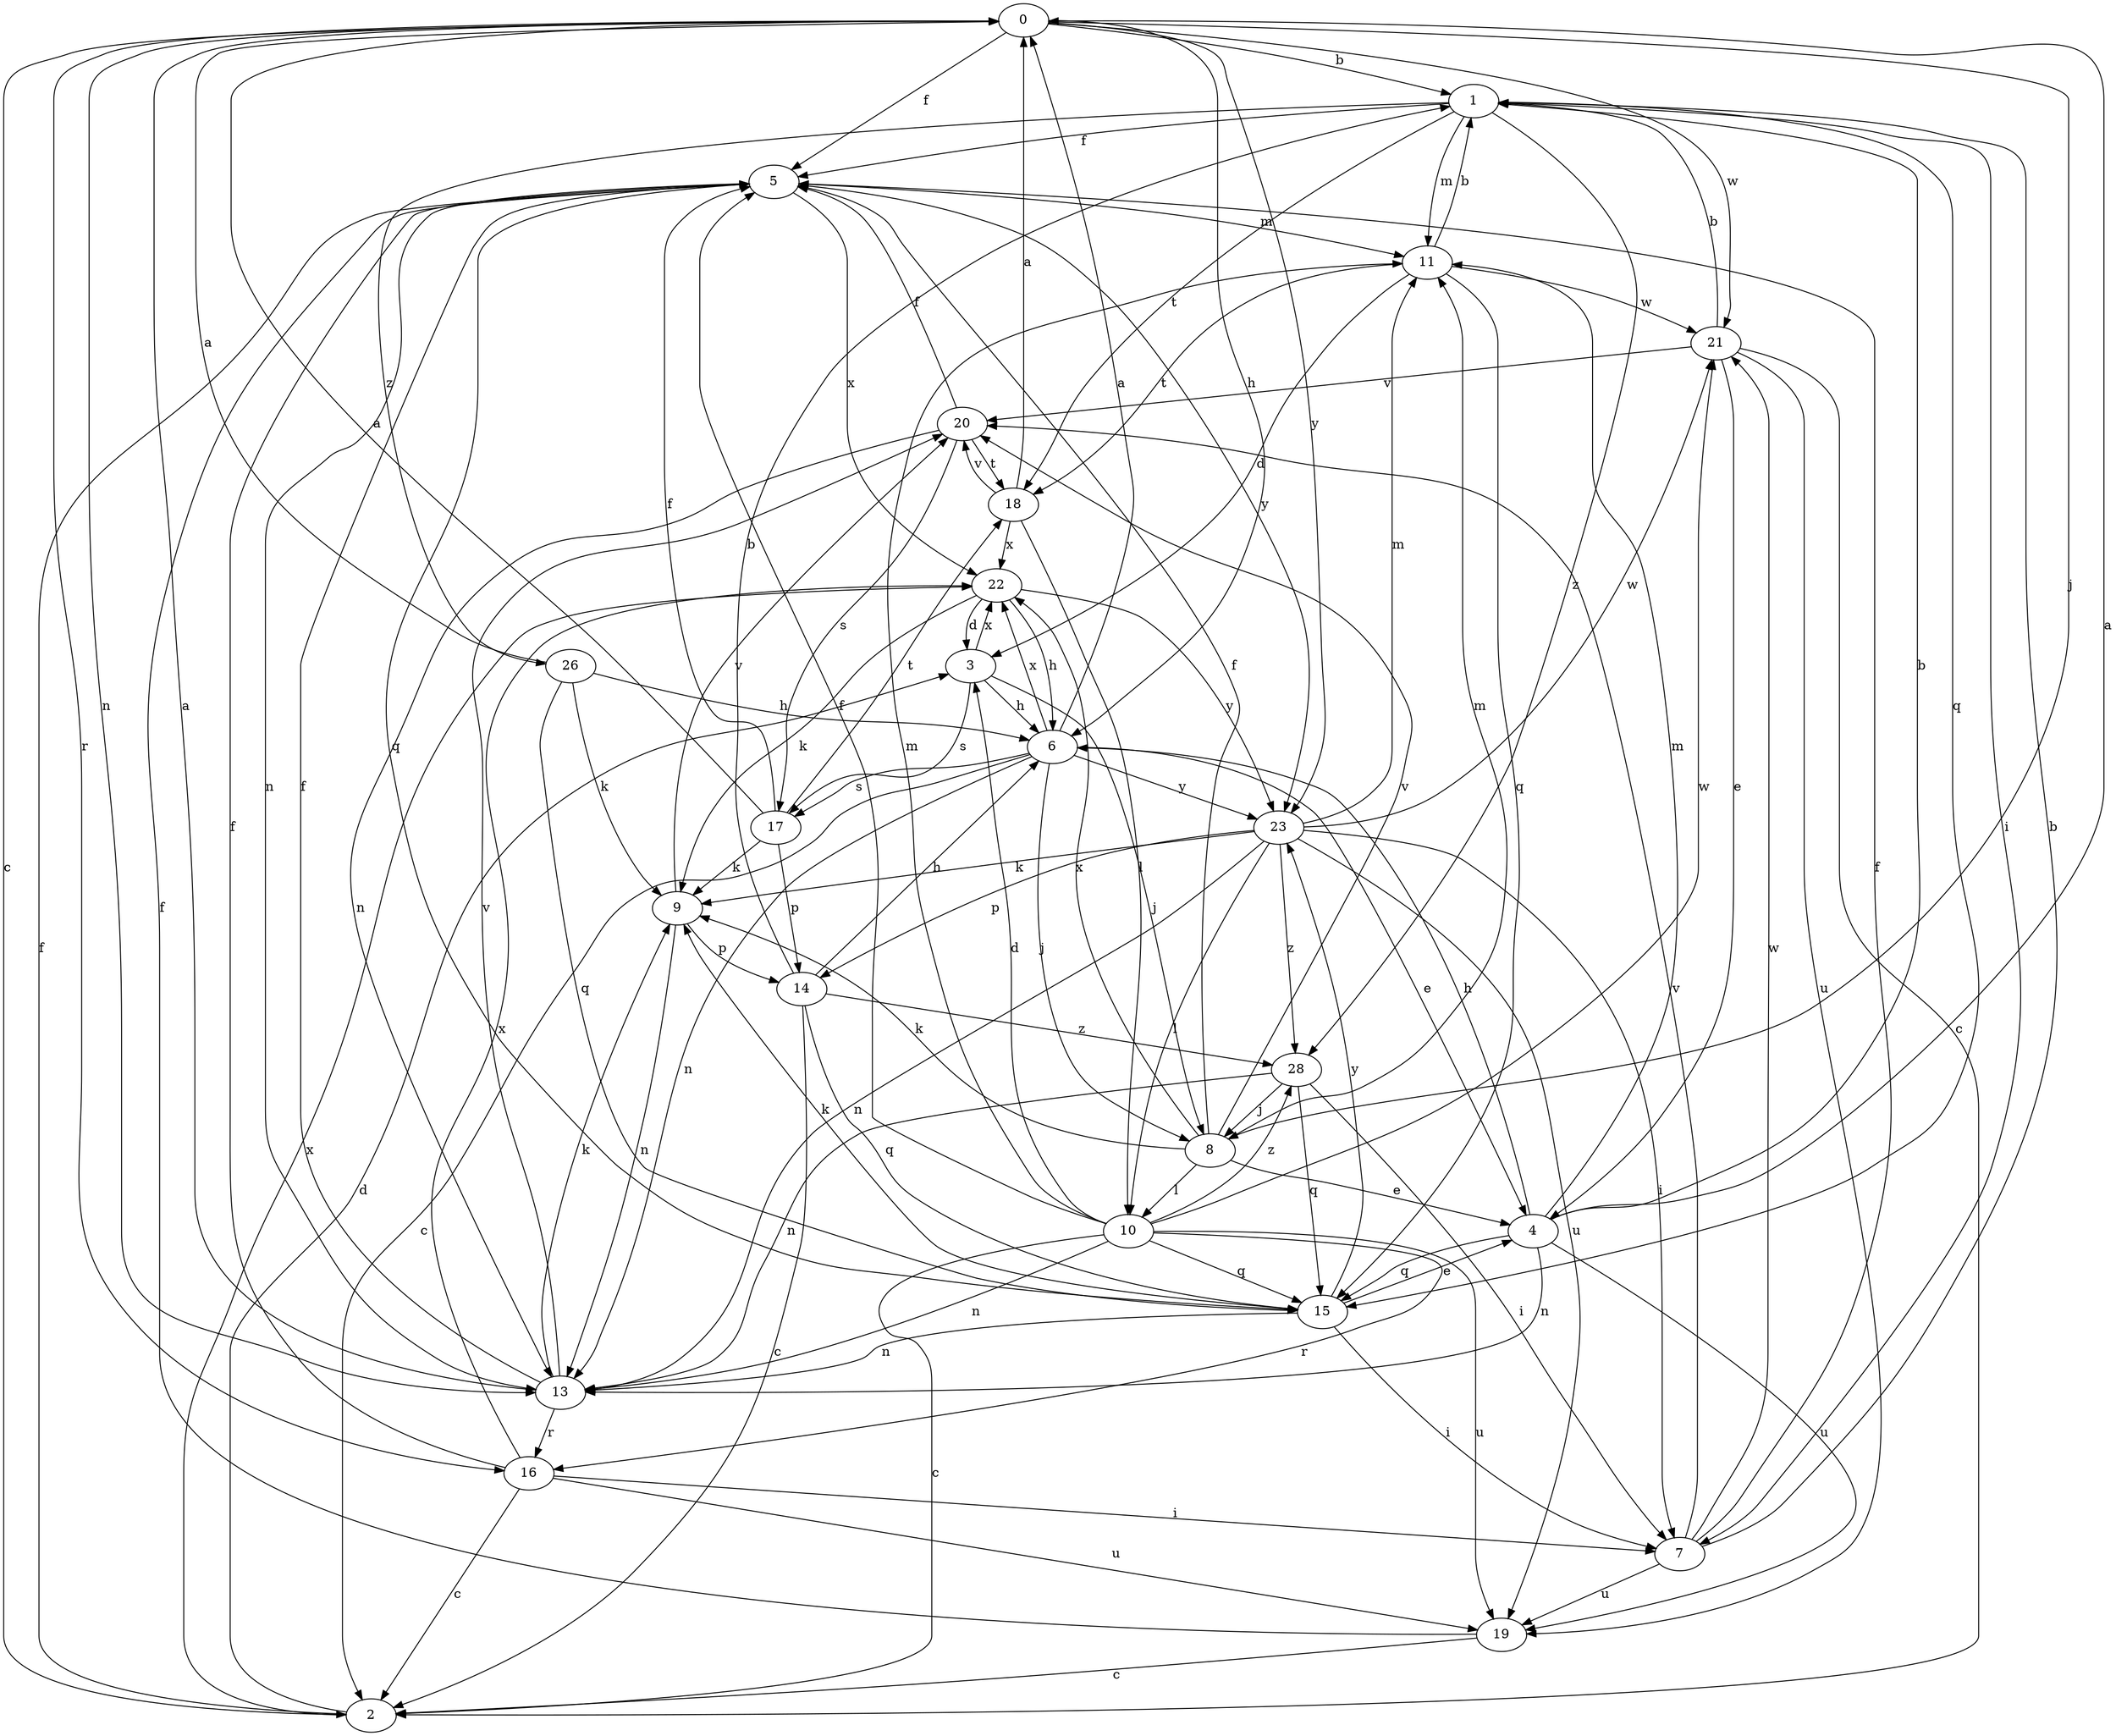 strict digraph  {
0;
1;
2;
3;
4;
5;
6;
7;
8;
9;
10;
11;
13;
14;
15;
16;
17;
18;
19;
20;
21;
22;
23;
26;
28;
0 -> 1  [label=b];
0 -> 2  [label=c];
0 -> 5  [label=f];
0 -> 6  [label=h];
0 -> 8  [label=j];
0 -> 13  [label=n];
0 -> 16  [label=r];
0 -> 21  [label=w];
0 -> 23  [label=y];
1 -> 5  [label=f];
1 -> 7  [label=i];
1 -> 11  [label=m];
1 -> 15  [label=q];
1 -> 18  [label=t];
1 -> 26  [label=z];
1 -> 28  [label=z];
2 -> 3  [label=d];
2 -> 5  [label=f];
2 -> 22  [label=x];
3 -> 6  [label=h];
3 -> 8  [label=j];
3 -> 17  [label=s];
3 -> 22  [label=x];
4 -> 0  [label=a];
4 -> 1  [label=b];
4 -> 6  [label=h];
4 -> 11  [label=m];
4 -> 13  [label=n];
4 -> 15  [label=q];
4 -> 19  [label=u];
5 -> 11  [label=m];
5 -> 13  [label=n];
5 -> 15  [label=q];
5 -> 22  [label=x];
5 -> 23  [label=y];
6 -> 0  [label=a];
6 -> 2  [label=c];
6 -> 4  [label=e];
6 -> 8  [label=j];
6 -> 13  [label=n];
6 -> 17  [label=s];
6 -> 22  [label=x];
6 -> 23  [label=y];
7 -> 1  [label=b];
7 -> 5  [label=f];
7 -> 19  [label=u];
7 -> 20  [label=v];
7 -> 21  [label=w];
8 -> 4  [label=e];
8 -> 5  [label=f];
8 -> 9  [label=k];
8 -> 10  [label=l];
8 -> 11  [label=m];
8 -> 20  [label=v];
8 -> 22  [label=x];
9 -> 13  [label=n];
9 -> 14  [label=p];
9 -> 20  [label=v];
10 -> 2  [label=c];
10 -> 3  [label=d];
10 -> 5  [label=f];
10 -> 11  [label=m];
10 -> 13  [label=n];
10 -> 15  [label=q];
10 -> 16  [label=r];
10 -> 19  [label=u];
10 -> 21  [label=w];
10 -> 28  [label=z];
11 -> 1  [label=b];
11 -> 3  [label=d];
11 -> 15  [label=q];
11 -> 18  [label=t];
11 -> 21  [label=w];
13 -> 0  [label=a];
13 -> 5  [label=f];
13 -> 9  [label=k];
13 -> 16  [label=r];
13 -> 20  [label=v];
14 -> 1  [label=b];
14 -> 2  [label=c];
14 -> 6  [label=h];
14 -> 15  [label=q];
14 -> 28  [label=z];
15 -> 4  [label=e];
15 -> 7  [label=i];
15 -> 9  [label=k];
15 -> 13  [label=n];
15 -> 23  [label=y];
16 -> 2  [label=c];
16 -> 5  [label=f];
16 -> 7  [label=i];
16 -> 19  [label=u];
16 -> 22  [label=x];
17 -> 0  [label=a];
17 -> 5  [label=f];
17 -> 9  [label=k];
17 -> 14  [label=p];
17 -> 18  [label=t];
18 -> 0  [label=a];
18 -> 10  [label=l];
18 -> 20  [label=v];
18 -> 22  [label=x];
19 -> 2  [label=c];
19 -> 5  [label=f];
20 -> 5  [label=f];
20 -> 13  [label=n];
20 -> 17  [label=s];
20 -> 18  [label=t];
21 -> 1  [label=b];
21 -> 2  [label=c];
21 -> 4  [label=e];
21 -> 19  [label=u];
21 -> 20  [label=v];
22 -> 3  [label=d];
22 -> 6  [label=h];
22 -> 9  [label=k];
22 -> 23  [label=y];
23 -> 7  [label=i];
23 -> 9  [label=k];
23 -> 10  [label=l];
23 -> 11  [label=m];
23 -> 13  [label=n];
23 -> 14  [label=p];
23 -> 19  [label=u];
23 -> 21  [label=w];
23 -> 28  [label=z];
26 -> 0  [label=a];
26 -> 6  [label=h];
26 -> 9  [label=k];
26 -> 15  [label=q];
28 -> 7  [label=i];
28 -> 8  [label=j];
28 -> 13  [label=n];
28 -> 15  [label=q];
}
